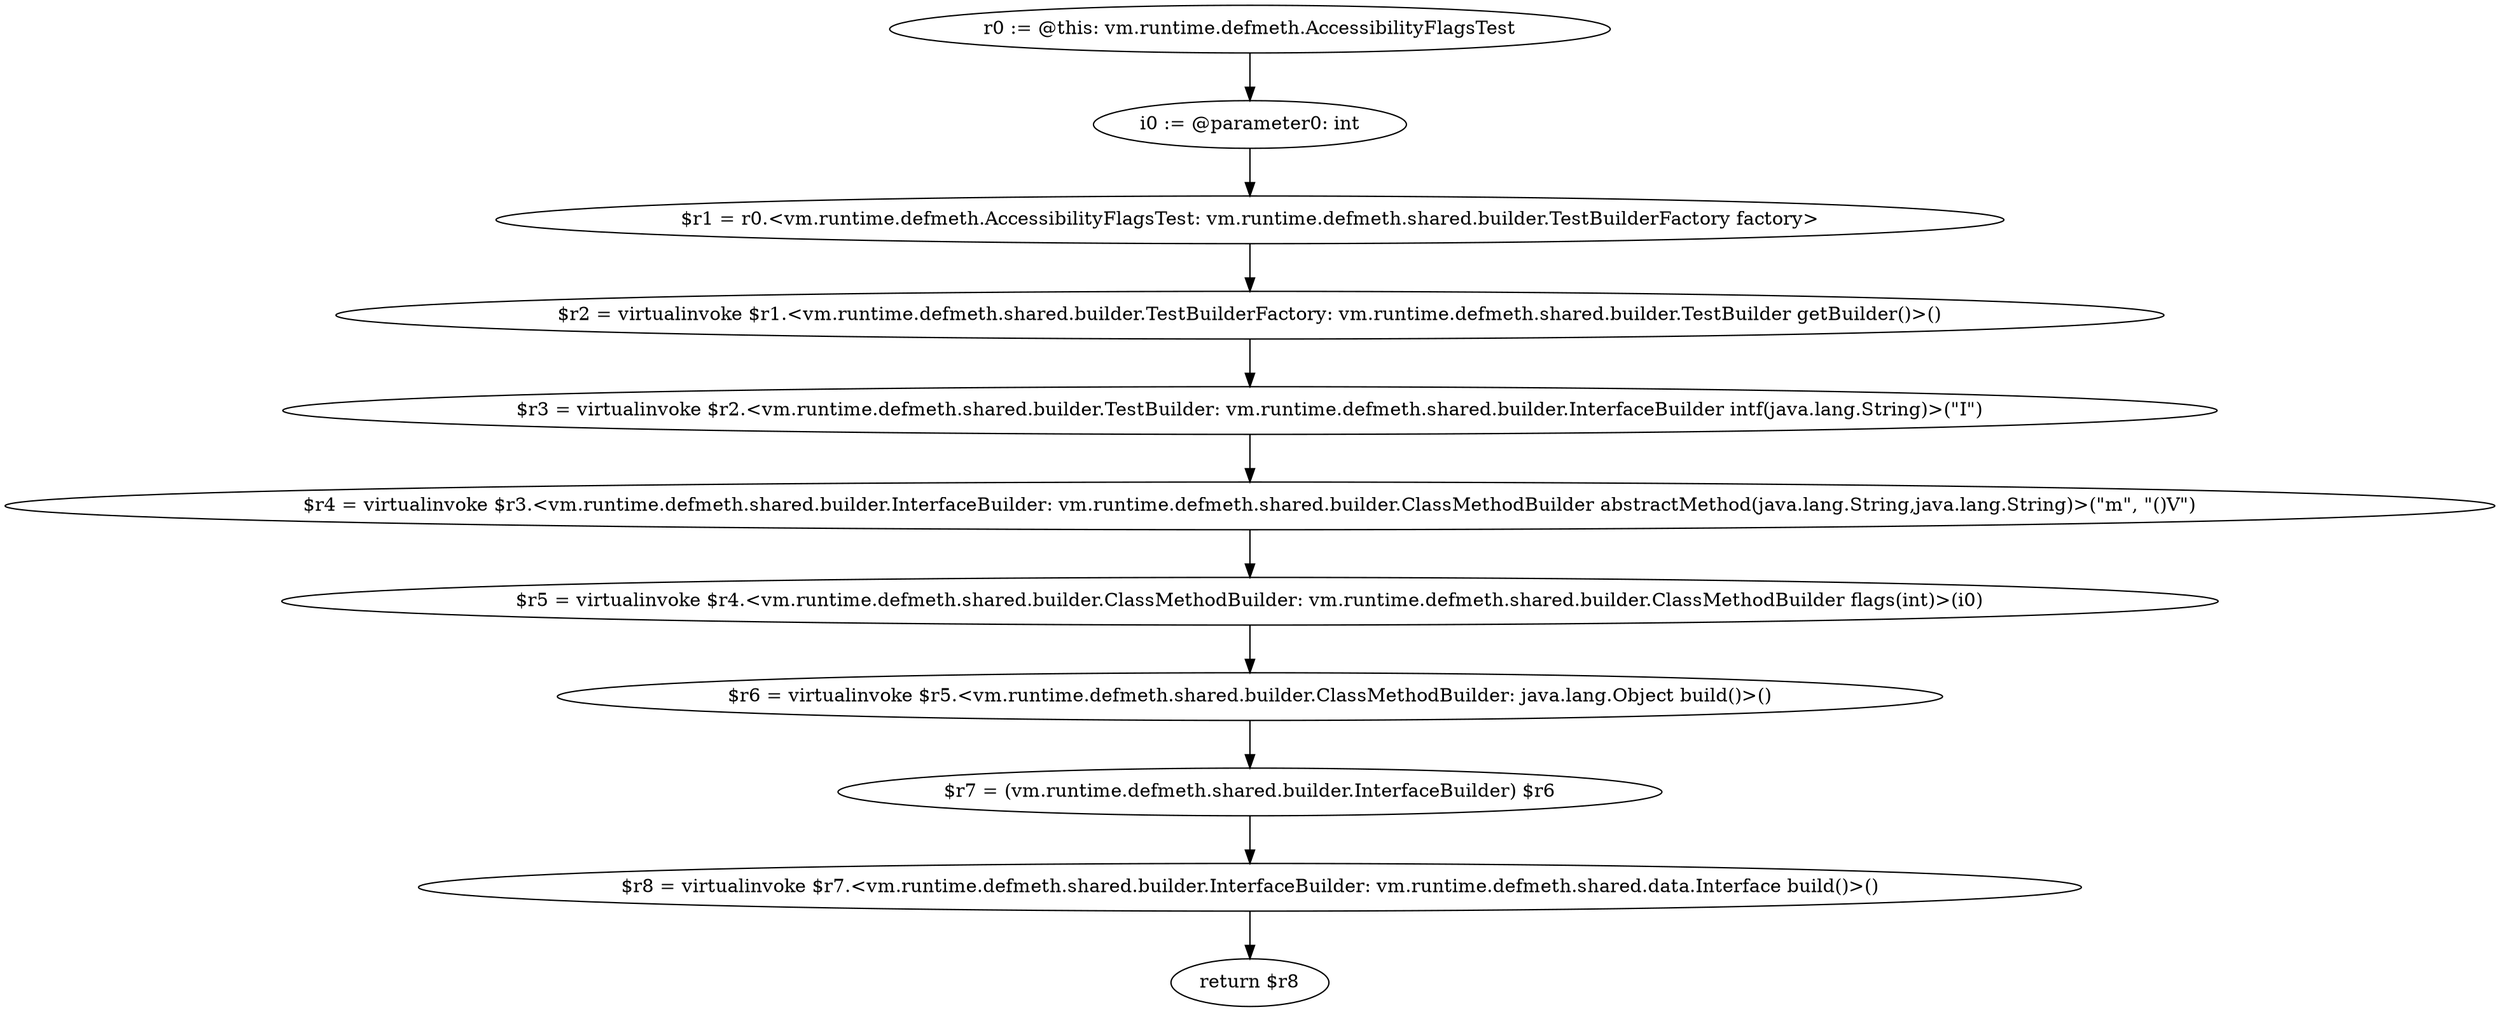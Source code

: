 digraph "unitGraph" {
    "r0 := @this: vm.runtime.defmeth.AccessibilityFlagsTest"
    "i0 := @parameter0: int"
    "$r1 = r0.<vm.runtime.defmeth.AccessibilityFlagsTest: vm.runtime.defmeth.shared.builder.TestBuilderFactory factory>"
    "$r2 = virtualinvoke $r1.<vm.runtime.defmeth.shared.builder.TestBuilderFactory: vm.runtime.defmeth.shared.builder.TestBuilder getBuilder()>()"
    "$r3 = virtualinvoke $r2.<vm.runtime.defmeth.shared.builder.TestBuilder: vm.runtime.defmeth.shared.builder.InterfaceBuilder intf(java.lang.String)>(\"I\")"
    "$r4 = virtualinvoke $r3.<vm.runtime.defmeth.shared.builder.InterfaceBuilder: vm.runtime.defmeth.shared.builder.ClassMethodBuilder abstractMethod(java.lang.String,java.lang.String)>(\"m\", \"()V\")"
    "$r5 = virtualinvoke $r4.<vm.runtime.defmeth.shared.builder.ClassMethodBuilder: vm.runtime.defmeth.shared.builder.ClassMethodBuilder flags(int)>(i0)"
    "$r6 = virtualinvoke $r5.<vm.runtime.defmeth.shared.builder.ClassMethodBuilder: java.lang.Object build()>()"
    "$r7 = (vm.runtime.defmeth.shared.builder.InterfaceBuilder) $r6"
    "$r8 = virtualinvoke $r7.<vm.runtime.defmeth.shared.builder.InterfaceBuilder: vm.runtime.defmeth.shared.data.Interface build()>()"
    "return $r8"
    "r0 := @this: vm.runtime.defmeth.AccessibilityFlagsTest"->"i0 := @parameter0: int";
    "i0 := @parameter0: int"->"$r1 = r0.<vm.runtime.defmeth.AccessibilityFlagsTest: vm.runtime.defmeth.shared.builder.TestBuilderFactory factory>";
    "$r1 = r0.<vm.runtime.defmeth.AccessibilityFlagsTest: vm.runtime.defmeth.shared.builder.TestBuilderFactory factory>"->"$r2 = virtualinvoke $r1.<vm.runtime.defmeth.shared.builder.TestBuilderFactory: vm.runtime.defmeth.shared.builder.TestBuilder getBuilder()>()";
    "$r2 = virtualinvoke $r1.<vm.runtime.defmeth.shared.builder.TestBuilderFactory: vm.runtime.defmeth.shared.builder.TestBuilder getBuilder()>()"->"$r3 = virtualinvoke $r2.<vm.runtime.defmeth.shared.builder.TestBuilder: vm.runtime.defmeth.shared.builder.InterfaceBuilder intf(java.lang.String)>(\"I\")";
    "$r3 = virtualinvoke $r2.<vm.runtime.defmeth.shared.builder.TestBuilder: vm.runtime.defmeth.shared.builder.InterfaceBuilder intf(java.lang.String)>(\"I\")"->"$r4 = virtualinvoke $r3.<vm.runtime.defmeth.shared.builder.InterfaceBuilder: vm.runtime.defmeth.shared.builder.ClassMethodBuilder abstractMethod(java.lang.String,java.lang.String)>(\"m\", \"()V\")";
    "$r4 = virtualinvoke $r3.<vm.runtime.defmeth.shared.builder.InterfaceBuilder: vm.runtime.defmeth.shared.builder.ClassMethodBuilder abstractMethod(java.lang.String,java.lang.String)>(\"m\", \"()V\")"->"$r5 = virtualinvoke $r4.<vm.runtime.defmeth.shared.builder.ClassMethodBuilder: vm.runtime.defmeth.shared.builder.ClassMethodBuilder flags(int)>(i0)";
    "$r5 = virtualinvoke $r4.<vm.runtime.defmeth.shared.builder.ClassMethodBuilder: vm.runtime.defmeth.shared.builder.ClassMethodBuilder flags(int)>(i0)"->"$r6 = virtualinvoke $r5.<vm.runtime.defmeth.shared.builder.ClassMethodBuilder: java.lang.Object build()>()";
    "$r6 = virtualinvoke $r5.<vm.runtime.defmeth.shared.builder.ClassMethodBuilder: java.lang.Object build()>()"->"$r7 = (vm.runtime.defmeth.shared.builder.InterfaceBuilder) $r6";
    "$r7 = (vm.runtime.defmeth.shared.builder.InterfaceBuilder) $r6"->"$r8 = virtualinvoke $r7.<vm.runtime.defmeth.shared.builder.InterfaceBuilder: vm.runtime.defmeth.shared.data.Interface build()>()";
    "$r8 = virtualinvoke $r7.<vm.runtime.defmeth.shared.builder.InterfaceBuilder: vm.runtime.defmeth.shared.data.Interface build()>()"->"return $r8";
}
